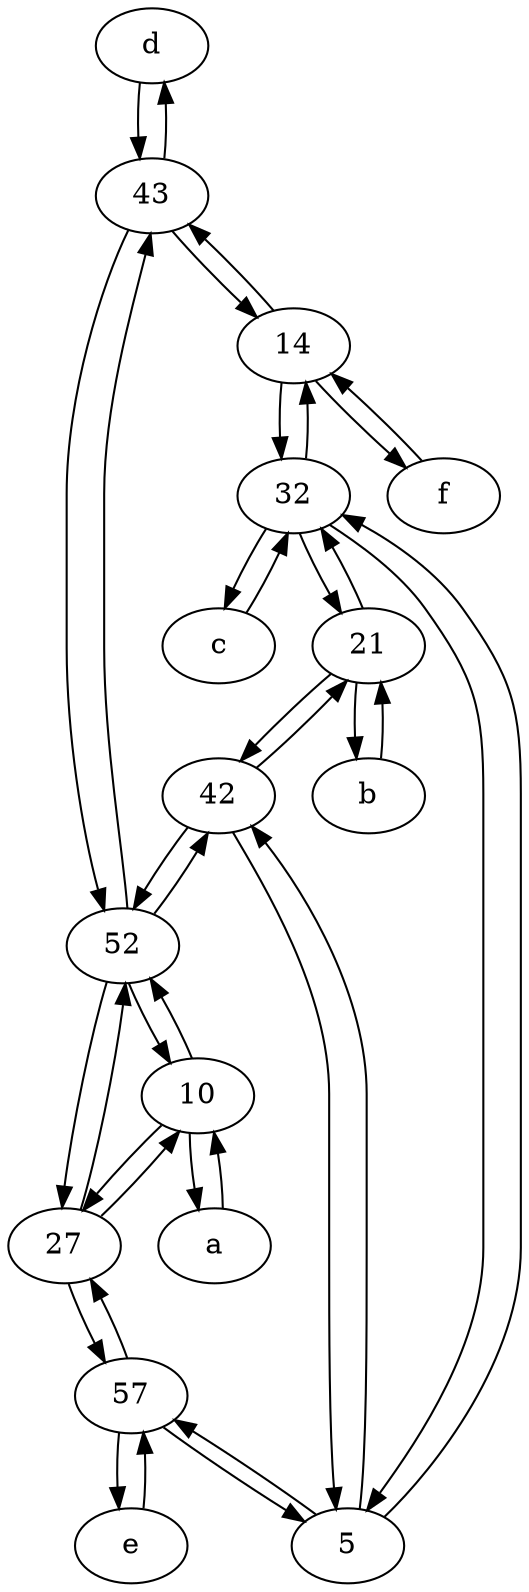 digraph  {
	d [pos="20,30!"];
	52;
	42;
	32;
	c [pos="20,10!"];
	27;
	e [pos="30,50!"];
	21;
	57;
	10;
	f [pos="15,45!"];
	14;
	b [pos="50,20!"];
	5;
	43;
	a [pos="40,10!"];
	42 -> 5;
	10 -> a;
	d -> 43;
	32 -> c;
	57 -> e;
	57 -> 5;
	52 -> 10;
	b -> 21;
	e -> 57;
	5 -> 57;
	21 -> 32;
	57 -> 27;
	32 -> 14;
	10 -> 52;
	42 -> 52;
	52 -> 42;
	32 -> 5;
	21 -> b;
	5 -> 32;
	c -> 32;
	14 -> 43;
	27 -> 52;
	43 -> d;
	14 -> 32;
	52 -> 43;
	43 -> 52;
	27 -> 10;
	14 -> f;
	f -> 14;
	a -> 10;
	21 -> 42;
	42 -> 21;
	43 -> 14;
	52 -> 27;
	32 -> 21;
	27 -> 57;
	5 -> 42;
	10 -> 27;

	}